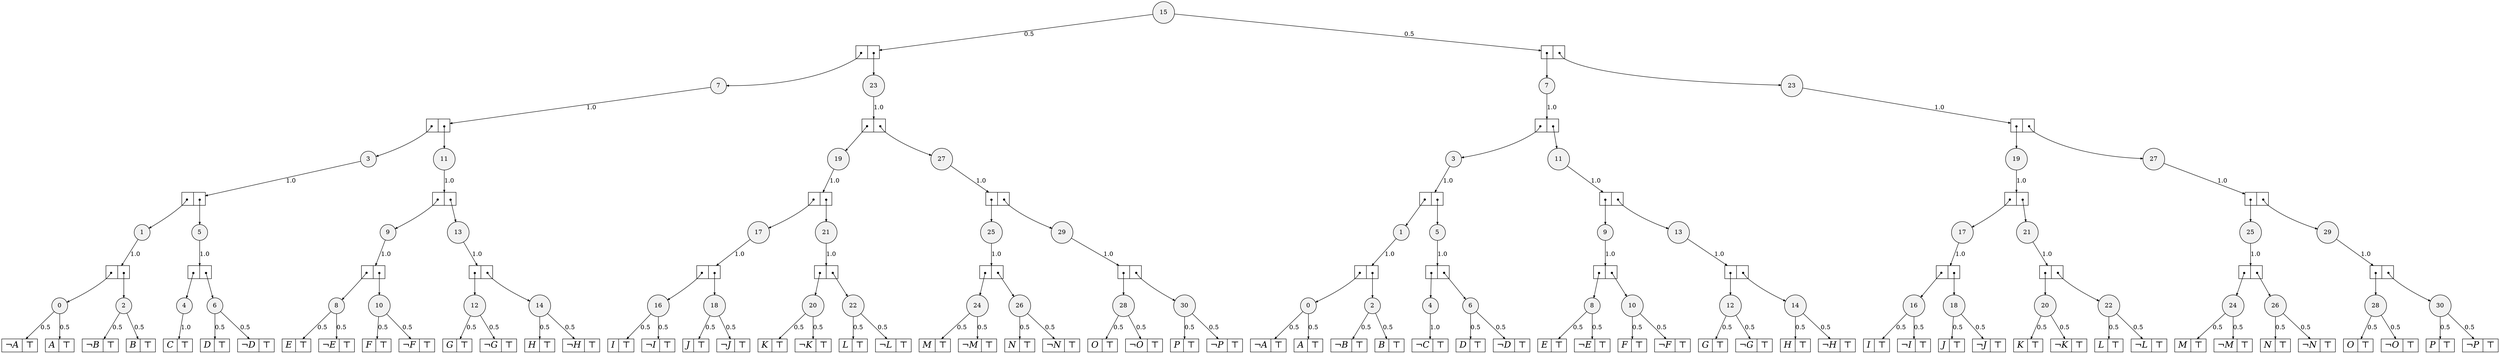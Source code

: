 digraph sdd {

overlap=false

      n65 [label= "30",style=filled,fillcolor=gray95,shape=circle,height=.25,width=.25];
n65e0
    [label= "<L>P|<R>&#8868;",
    shape=record,
    fontsize=20,
    fontname="Times-Italic",
    fillcolor=white,
    style=filled,
    fixedsize=false,
    height=.30];

                                       n65->n65e0 [arrowsize=.50, label="0.5"];
n65e1
    [label= "<L>&not;P|<R>&#8868;",
    shape=record,
    fontsize=20,
    fontname="Times-Italic",
    fillcolor=white,
    style=filled,
    fixedsize=false,
    height=.30];

                                       n65->n65e1 [arrowsize=.50, label="0.5"];

n67 [label= "28",style=filled,fillcolor=gray95,shape=circle,height=.25,width=.25];
n67e0
    [label= "<L>O|<R>&#8868;",
    shape=record,
    fontsize=20,
    fontname="Times-Italic",
    fillcolor=white,
    style=filled,
    fixedsize=false,
    height=.30];

                                       n67->n67e0 [arrowsize=.50, label="0.5"];
n67e1
    [label= "<L>&not;O|<R>&#8868;",
    shape=record,
    fontsize=20,
    fontname="Times-Italic",
    fillcolor=white,
    style=filled,
    fixedsize=false,
    height=.30];

                                       n67->n67e1 [arrowsize=.50, label="0.5"];

n69 [label= "26",style=filled,fillcolor=gray95,shape=circle,height=.25,width=.25];
n69e0
    [label= "<L>N|<R>&#8868;",
    shape=record,
    fontsize=20,
    fontname="Times-Italic",
    fillcolor=white,
    style=filled,
    fixedsize=false,
    height=.30];

                                       n69->n69e0 [arrowsize=.50, label="0.5"];
n69e1
    [label= "<L>&not;N|<R>&#8868;",
    shape=record,
    fontsize=20,
    fontname="Times-Italic",
    fillcolor=white,
    style=filled,
    fixedsize=false,
    height=.30];

                                       n69->n69e1 [arrowsize=.50, label="0.5"];

n71 [label= "24",style=filled,fillcolor=gray95,shape=circle,height=.25,width=.25];
n71e0
    [label= "<L>M|<R>&#8868;",
    shape=record,
    fontsize=20,
    fontname="Times-Italic",
    fillcolor=white,
    style=filled,
    fixedsize=false,
    height=.30];

                                       n71->n71e0 [arrowsize=.50, label="0.5"];
n71e1
    [label= "<L>&not;M|<R>&#8868;",
    shape=record,
    fontsize=20,
    fontname="Times-Italic",
    fillcolor=white,
    style=filled,
    fixedsize=false,
    height=.30];

                                       n71->n71e1 [arrowsize=.50, label="0.5"];

n73 [label= "22",style=filled,fillcolor=gray95,shape=circle,height=.25,width=.25];
n73e0
    [label= "<L>L|<R>&#8868;",
    shape=record,
    fontsize=20,
    fontname="Times-Italic",
    fillcolor=white,
    style=filled,
    fixedsize=false,
    height=.30];

                                       n73->n73e0 [arrowsize=.50, label="0.5"];
n73e1
    [label= "<L>&not;L|<R>&#8868;",
    shape=record,
    fontsize=20,
    fontname="Times-Italic",
    fillcolor=white,
    style=filled,
    fixedsize=false,
    height=.30];

                                       n73->n73e1 [arrowsize=.50, label="0.5"];

n75 [label= "20",style=filled,fillcolor=gray95,shape=circle,height=.25,width=.25];
n75e0
    [label= "<L>K|<R>&#8868;",
    shape=record,
    fontsize=20,
    fontname="Times-Italic",
    fillcolor=white,
    style=filled,
    fixedsize=false,
    height=.30];

                                       n75->n75e0 [arrowsize=.50, label="0.5"];
n75e1
    [label= "<L>&not;K|<R>&#8868;",
    shape=record,
    fontsize=20,
    fontname="Times-Italic",
    fillcolor=white,
    style=filled,
    fixedsize=false,
    height=.30];

                                       n75->n75e1 [arrowsize=.50, label="0.5"];

n77 [label= "18",style=filled,fillcolor=gray95,shape=circle,height=.25,width=.25];
n77e0
    [label= "<L>J|<R>&#8868;",
    shape=record,
    fontsize=20,
    fontname="Times-Italic",
    fillcolor=white,
    style=filled,
    fixedsize=false,
    height=.30];

                                       n77->n77e0 [arrowsize=.50, label="0.5"];
n77e1
    [label= "<L>&not;J|<R>&#8868;",
    shape=record,
    fontsize=20,
    fontname="Times-Italic",
    fillcolor=white,
    style=filled,
    fixedsize=false,
    height=.30];

                                       n77->n77e1 [arrowsize=.50, label="0.5"];

n79 [label= "16",style=filled,fillcolor=gray95,shape=circle,height=.25,width=.25];
n79e0
    [label= "<L>I|<R>&#8868;",
    shape=record,
    fontsize=20,
    fontname="Times-Italic",
    fillcolor=white,
    style=filled,
    fixedsize=false,
    height=.30];

                                       n79->n79e0 [arrowsize=.50, label="0.5"];
n79e1
    [label= "<L>&not;I|<R>&#8868;",
    shape=record,
    fontsize=20,
    fontname="Times-Italic",
    fillcolor=white,
    style=filled,
    fixedsize=false,
    height=.30];

                                       n79->n79e1 [arrowsize=.50, label="0.5"];

n81 [label= "14",style=filled,fillcolor=gray95,shape=circle,height=.25,width=.25];
n81e0
    [label= "<L>H|<R>&#8868;",
    shape=record,
    fontsize=20,
    fontname="Times-Italic",
    fillcolor=white,
    style=filled,
    fixedsize=false,
    height=.30];

                                       n81->n81e0 [arrowsize=.50, label="0.5"];
n81e1
    [label= "<L>&not;H|<R>&#8868;",
    shape=record,
    fontsize=20,
    fontname="Times-Italic",
    fillcolor=white,
    style=filled,
    fixedsize=false,
    height=.30];

                                       n81->n81e1 [arrowsize=.50, label="0.5"];

n83 [label= "12",style=filled,fillcolor=gray95,shape=circle,height=.25,width=.25];
n83e0
    [label= "<L>G|<R>&#8868;",
    shape=record,
    fontsize=20,
    fontname="Times-Italic",
    fillcolor=white,
    style=filled,
    fixedsize=false,
    height=.30];

                                       n83->n83e0 [arrowsize=.50, label="0.5"];
n83e1
    [label= "<L>&not;G|<R>&#8868;",
    shape=record,
    fontsize=20,
    fontname="Times-Italic",
    fillcolor=white,
    style=filled,
    fixedsize=false,
    height=.30];

                                       n83->n83e1 [arrowsize=.50, label="0.5"];

n85 [label= "10",style=filled,fillcolor=gray95,shape=circle,height=.25,width=.25];
n85e0
    [label= "<L>F|<R>&#8868;",
    shape=record,
    fontsize=20,
    fontname="Times-Italic",
    fillcolor=white,
    style=filled,
    fixedsize=false,
    height=.30];

                                       n85->n85e0 [arrowsize=.50, label="0.5"];
n85e1
    [label= "<L>&not;F|<R>&#8868;",
    shape=record,
    fontsize=20,
    fontname="Times-Italic",
    fillcolor=white,
    style=filled,
    fixedsize=false,
    height=.30];

                                       n85->n85e1 [arrowsize=.50, label="0.5"];

n87 [label= "8",style=filled,fillcolor=gray95,shape=circle,height=.25,width=.25];
n87e0
    [label= "<L>E|<R>&#8868;",
    shape=record,
    fontsize=20,
    fontname="Times-Italic",
    fillcolor=white,
    style=filled,
    fixedsize=false,
    height=.30];

                                       n87->n87e0 [arrowsize=.50, label="0.5"];
n87e1
    [label= "<L>&not;E|<R>&#8868;",
    shape=record,
    fontsize=20,
    fontname="Times-Italic",
    fillcolor=white,
    style=filled,
    fixedsize=false,
    height=.30];

                                       n87->n87e1 [arrowsize=.50, label="0.5"];

n89 [label= "6",style=filled,fillcolor=gray95,shape=circle,height=.25,width=.25];
n89e0
    [label= "<L>D|<R>&#8868;",
    shape=record,
    fontsize=20,
    fontname="Times-Italic",
    fillcolor=white,
    style=filled,
    fixedsize=false,
    height=.30];

                                       n89->n89e0 [arrowsize=.50, label="0.5"];
n89e1
    [label= "<L>&not;D|<R>&#8868;",
    shape=record,
    fontsize=20,
    fontname="Times-Italic",
    fillcolor=white,
    style=filled,
    fixedsize=false,
    height=.30];

                                       n89->n89e1 [arrowsize=.50, label="0.5"];

n91 [label= "4",style=filled,fillcolor=gray95,shape=circle,height=.25,width=.25];
n91e0
    [label= "<L>&not;C|<R>&#8868;",
    shape=record,
    fontsize=20,
    fontname="Times-Italic",
    fillcolor=white,
    style=filled,
    fixedsize=false,
    height=.30];

                                       n91->n91e0 [arrowsize=.50, label="1.0"];

n93 [label= "2",style=filled,fillcolor=gray95,shape=circle,height=.25,width=.25];
n93e0
    [label= "<L>B|<R>&#8868;",
    shape=record,
    fontsize=20,
    fontname="Times-Italic",
    fillcolor=white,
    style=filled,
    fixedsize=false,
    height=.30];

                                       n93->n93e0 [arrowsize=.50, label="0.5"];
n93e1
    [label= "<L>&not;B|<R>&#8868;",
    shape=record,
    fontsize=20,
    fontname="Times-Italic",
    fillcolor=white,
    style=filled,
    fixedsize=false,
    height=.30];

                                       n93->n93e1 [arrowsize=.50, label="0.5"];

n95 [label= "0",style=filled,fillcolor=gray95,shape=circle,height=.25,width=.25];
n95e0
    [label= "<L>A|<R>&#8868;",
    shape=record,
    fontsize=20,
    fontname="Times-Italic",
    fillcolor=white,
    style=filled,
    fixedsize=false,
    height=.30];

                                       n95->n95e0 [arrowsize=.50, label="0.5"];
n95e1
    [label= "<L>&not;A|<R>&#8868;",
    shape=record,
    fontsize=20,
    fontname="Times-Italic",
    fillcolor=white,
    style=filled,
    fixedsize=false,
    height=.30];

                                       n95->n95e1 [arrowsize=.50, label="0.5"];

n64 [label= "30",style=filled,fillcolor=gray95,shape=circle,height=.25,width=.25];
n64e0
    [label= "<L>P|<R>&#8868;",
    shape=record,
    fontsize=20,
    fontname="Times-Italic",
    fillcolor=white,
    style=filled,
    fixedsize=false,
    height=.30];

                                       n64->n64e0 [arrowsize=.50, label="0.5"];
n64e1
    [label= "<L>&not;P|<R>&#8868;",
    shape=record,
    fontsize=20,
    fontname="Times-Italic",
    fillcolor=white,
    style=filled,
    fixedsize=false,
    height=.30];

                                       n64->n64e1 [arrowsize=.50, label="0.5"];

n66 [label= "28",style=filled,fillcolor=gray95,shape=circle,height=.25,width=.25];
n66e0
    [label= "<L>O|<R>&#8868;",
    shape=record,
    fontsize=20,
    fontname="Times-Italic",
    fillcolor=white,
    style=filled,
    fixedsize=false,
    height=.30];

                                       n66->n66e0 [arrowsize=.50, label="0.5"];
n66e1
    [label= "<L>&not;O|<R>&#8868;",
    shape=record,
    fontsize=20,
    fontname="Times-Italic",
    fillcolor=white,
    style=filled,
    fixedsize=false,
    height=.30];

                                       n66->n66e1 [arrowsize=.50, label="0.5"];

n68 [label= "26",style=filled,fillcolor=gray95,shape=circle,height=.25,width=.25];
n68e0
    [label= "<L>N|<R>&#8868;",
    shape=record,
    fontsize=20,
    fontname="Times-Italic",
    fillcolor=white,
    style=filled,
    fixedsize=false,
    height=.30];

                                       n68->n68e0 [arrowsize=.50, label="0.5"];
n68e1
    [label= "<L>&not;N|<R>&#8868;",
    shape=record,
    fontsize=20,
    fontname="Times-Italic",
    fillcolor=white,
    style=filled,
    fixedsize=false,
    height=.30];

                                       n68->n68e1 [arrowsize=.50, label="0.5"];

n70 [label= "24",style=filled,fillcolor=gray95,shape=circle,height=.25,width=.25];
n70e0
    [label= "<L>M|<R>&#8868;",
    shape=record,
    fontsize=20,
    fontname="Times-Italic",
    fillcolor=white,
    style=filled,
    fixedsize=false,
    height=.30];

                                       n70->n70e0 [arrowsize=.50, label="0.5"];
n70e1
    [label= "<L>&not;M|<R>&#8868;",
    shape=record,
    fontsize=20,
    fontname="Times-Italic",
    fillcolor=white,
    style=filled,
    fixedsize=false,
    height=.30];

                                       n70->n70e1 [arrowsize=.50, label="0.5"];

n72 [label= "22",style=filled,fillcolor=gray95,shape=circle,height=.25,width=.25];
n72e0
    [label= "<L>L|<R>&#8868;",
    shape=record,
    fontsize=20,
    fontname="Times-Italic",
    fillcolor=white,
    style=filled,
    fixedsize=false,
    height=.30];

                                       n72->n72e0 [arrowsize=.50, label="0.5"];
n72e1
    [label= "<L>&not;L|<R>&#8868;",
    shape=record,
    fontsize=20,
    fontname="Times-Italic",
    fillcolor=white,
    style=filled,
    fixedsize=false,
    height=.30];

                                       n72->n72e1 [arrowsize=.50, label="0.5"];

n74 [label= "20",style=filled,fillcolor=gray95,shape=circle,height=.25,width=.25];
n74e0
    [label= "<L>K|<R>&#8868;",
    shape=record,
    fontsize=20,
    fontname="Times-Italic",
    fillcolor=white,
    style=filled,
    fixedsize=false,
    height=.30];

                                       n74->n74e0 [arrowsize=.50, label="0.5"];
n74e1
    [label= "<L>&not;K|<R>&#8868;",
    shape=record,
    fontsize=20,
    fontname="Times-Italic",
    fillcolor=white,
    style=filled,
    fixedsize=false,
    height=.30];

                                       n74->n74e1 [arrowsize=.50, label="0.5"];

n76 [label= "18",style=filled,fillcolor=gray95,shape=circle,height=.25,width=.25];
n76e0
    [label= "<L>J|<R>&#8868;",
    shape=record,
    fontsize=20,
    fontname="Times-Italic",
    fillcolor=white,
    style=filled,
    fixedsize=false,
    height=.30];

                                       n76->n76e0 [arrowsize=.50, label="0.5"];
n76e1
    [label= "<L>&not;J|<R>&#8868;",
    shape=record,
    fontsize=20,
    fontname="Times-Italic",
    fillcolor=white,
    style=filled,
    fixedsize=false,
    height=.30];

                                       n76->n76e1 [arrowsize=.50, label="0.5"];

n78 [label= "16",style=filled,fillcolor=gray95,shape=circle,height=.25,width=.25];
n78e0
    [label= "<L>I|<R>&#8868;",
    shape=record,
    fontsize=20,
    fontname="Times-Italic",
    fillcolor=white,
    style=filled,
    fixedsize=false,
    height=.30];

                                       n78->n78e0 [arrowsize=.50, label="0.5"];
n78e1
    [label= "<L>&not;I|<R>&#8868;",
    shape=record,
    fontsize=20,
    fontname="Times-Italic",
    fillcolor=white,
    style=filled,
    fixedsize=false,
    height=.30];

                                       n78->n78e1 [arrowsize=.50, label="0.5"];

n80 [label= "14",style=filled,fillcolor=gray95,shape=circle,height=.25,width=.25];
n80e0
    [label= "<L>H|<R>&#8868;",
    shape=record,
    fontsize=20,
    fontname="Times-Italic",
    fillcolor=white,
    style=filled,
    fixedsize=false,
    height=.30];

                                       n80->n80e0 [arrowsize=.50, label="0.5"];
n80e1
    [label= "<L>&not;H|<R>&#8868;",
    shape=record,
    fontsize=20,
    fontname="Times-Italic",
    fillcolor=white,
    style=filled,
    fixedsize=false,
    height=.30];

                                       n80->n80e1 [arrowsize=.50, label="0.5"];

n82 [label= "12",style=filled,fillcolor=gray95,shape=circle,height=.25,width=.25];
n82e0
    [label= "<L>G|<R>&#8868;",
    shape=record,
    fontsize=20,
    fontname="Times-Italic",
    fillcolor=white,
    style=filled,
    fixedsize=false,
    height=.30];

                                       n82->n82e0 [arrowsize=.50, label="0.5"];
n82e1
    [label= "<L>&not;G|<R>&#8868;",
    shape=record,
    fontsize=20,
    fontname="Times-Italic",
    fillcolor=white,
    style=filled,
    fixedsize=false,
    height=.30];

                                       n82->n82e1 [arrowsize=.50, label="0.5"];

n84 [label= "10",style=filled,fillcolor=gray95,shape=circle,height=.25,width=.25];
n84e0
    [label= "<L>F|<R>&#8868;",
    shape=record,
    fontsize=20,
    fontname="Times-Italic",
    fillcolor=white,
    style=filled,
    fixedsize=false,
    height=.30];

                                       n84->n84e0 [arrowsize=.50, label="0.5"];
n84e1
    [label= "<L>&not;F|<R>&#8868;",
    shape=record,
    fontsize=20,
    fontname="Times-Italic",
    fillcolor=white,
    style=filled,
    fixedsize=false,
    height=.30];

                                       n84->n84e1 [arrowsize=.50, label="0.5"];

n86 [label= "8",style=filled,fillcolor=gray95,shape=circle,height=.25,width=.25];
n86e0
    [label= "<L>E|<R>&#8868;",
    shape=record,
    fontsize=20,
    fontname="Times-Italic",
    fillcolor=white,
    style=filled,
    fixedsize=false,
    height=.30];

                                       n86->n86e0 [arrowsize=.50, label="0.5"];
n86e1
    [label= "<L>&not;E|<R>&#8868;",
    shape=record,
    fontsize=20,
    fontname="Times-Italic",
    fillcolor=white,
    style=filled,
    fixedsize=false,
    height=.30];

                                       n86->n86e1 [arrowsize=.50, label="0.5"];

n88 [label= "6",style=filled,fillcolor=gray95,shape=circle,height=.25,width=.25];
n88e0
    [label= "<L>D|<R>&#8868;",
    shape=record,
    fontsize=20,
    fontname="Times-Italic",
    fillcolor=white,
    style=filled,
    fixedsize=false,
    height=.30];

                                       n88->n88e0 [arrowsize=.50, label="0.5"];
n88e1
    [label= "<L>&not;D|<R>&#8868;",
    shape=record,
    fontsize=20,
    fontname="Times-Italic",
    fillcolor=white,
    style=filled,
    fixedsize=false,
    height=.30];

                                       n88->n88e1 [arrowsize=.50, label="0.5"];

n90 [label= "4",style=filled,fillcolor=gray95,shape=circle,height=.25,width=.25];
n90e0
    [label= "<L>C|<R>&#8868;",
    shape=record,
    fontsize=20,
    fontname="Times-Italic",
    fillcolor=white,
    style=filled,
    fixedsize=false,
    height=.30];

                                       n90->n90e0 [arrowsize=.50, label="1.0"];

n92 [label= "2",style=filled,fillcolor=gray95,shape=circle,height=.25,width=.25];
n92e0
    [label= "<L>B|<R>&#8868;",
    shape=record,
    fontsize=20,
    fontname="Times-Italic",
    fillcolor=white,
    style=filled,
    fixedsize=false,
    height=.30];

                                       n92->n92e0 [arrowsize=.50, label="0.5"];
n92e1
    [label= "<L>&not;B|<R>&#8868;",
    shape=record,
    fontsize=20,
    fontname="Times-Italic",
    fillcolor=white,
    style=filled,
    fixedsize=false,
    height=.30];

                                       n92->n92e1 [arrowsize=.50, label="0.5"];

n94 [label= "0",style=filled,fillcolor=gray95,shape=circle,height=.25,width=.25];
n94e0
    [label= "<L>A|<R>&#8868;",
    shape=record,
    fontsize=20,
    fontname="Times-Italic",
    fillcolor=white,
    style=filled,
    fixedsize=false,
    height=.30];

                                       n94->n94e0 [arrowsize=.50, label="0.5"];
n94e1
    [label= "<L>&not;A|<R>&#8868;",
    shape=record,
    fontsize=20,
    fontname="Times-Italic",
    fillcolor=white,
    style=filled,
    fixedsize=false,
    height=.30];

                                       n94->n94e1 [arrowsize=.50, label="0.5"];

n97 [label= "29",style=filled,fillcolor=gray95,shape=circle,height=.25,width=.25];
n97e0
    [label= "<L>|<R>",
    shape=record,
    fontsize=20,
    fontname="Times-Italic",
    fillcolor=white,
    style=filled,
    fixedsize=false,
    height=.30];

                                       n97->n97e0 [arrowsize=.50, label="1.0"];
n97e0:L:c->n67 [arrowsize=.50,tailclip=false,arrowtail=dot,dir=both];
n97e0:R:c->n65 [arrowsize=.50,tailclip=false,arrowtail=dot,dir=both];

n99 [label= "25",style=filled,fillcolor=gray95,shape=circle,height=.25,width=.25];
n99e0
    [label= "<L>|<R>",
    shape=record,
    fontsize=20,
    fontname="Times-Italic",
    fillcolor=white,
    style=filled,
    fixedsize=false,
    height=.30];

                                       n99->n99e0 [arrowsize=.50, label="1.0"];
n99e0:L:c->n71 [arrowsize=.50,tailclip=false,arrowtail=dot,dir=both];
n99e0:R:c->n69 [arrowsize=.50,tailclip=false,arrowtail=dot,dir=both];

n101 [label= "21",style=filled,fillcolor=gray95,shape=circle,height=.25,width=.25];
n101e0
    [label= "<L>|<R>",
    shape=record,
    fontsize=20,
    fontname="Times-Italic",
    fillcolor=white,
    style=filled,
    fixedsize=false,
    height=.30];

                                       n101->n101e0 [arrowsize=.50, label="1.0"];
n101e0:L:c->n75 [arrowsize=.50,tailclip=false,arrowtail=dot,dir=both];
n101e0:R:c->n73 [arrowsize=.50,tailclip=false,arrowtail=dot,dir=both];

n103 [label= "17",style=filled,fillcolor=gray95,shape=circle,height=.25,width=.25];
n103e0
    [label= "<L>|<R>",
    shape=record,
    fontsize=20,
    fontname="Times-Italic",
    fillcolor=white,
    style=filled,
    fixedsize=false,
    height=.30];

                                       n103->n103e0 [arrowsize=.50, label="1.0"];
n103e0:L:c->n79 [arrowsize=.50,tailclip=false,arrowtail=dot,dir=both];
n103e0:R:c->n77 [arrowsize=.50,tailclip=false,arrowtail=dot,dir=both];

n105 [label= "13",style=filled,fillcolor=gray95,shape=circle,height=.25,width=.25];
n105e0
    [label= "<L>|<R>",
    shape=record,
    fontsize=20,
    fontname="Times-Italic",
    fillcolor=white,
    style=filled,
    fixedsize=false,
    height=.30];

                                       n105->n105e0 [arrowsize=.50, label="1.0"];
n105e0:L:c->n83 [arrowsize=.50,tailclip=false,arrowtail=dot,dir=both];
n105e0:R:c->n81 [arrowsize=.50,tailclip=false,arrowtail=dot,dir=both];

n107 [label= "9",style=filled,fillcolor=gray95,shape=circle,height=.25,width=.25];
n107e0
    [label= "<L>|<R>",
    shape=record,
    fontsize=20,
    fontname="Times-Italic",
    fillcolor=white,
    style=filled,
    fixedsize=false,
    height=.30];

                                       n107->n107e0 [arrowsize=.50, label="1.0"];
n107e0:L:c->n87 [arrowsize=.50,tailclip=false,arrowtail=dot,dir=both];
n107e0:R:c->n85 [arrowsize=.50,tailclip=false,arrowtail=dot,dir=both];

n109 [label= "5",style=filled,fillcolor=gray95,shape=circle,height=.25,width=.25];
n109e0
    [label= "<L>|<R>",
    shape=record,
    fontsize=20,
    fontname="Times-Italic",
    fillcolor=white,
    style=filled,
    fixedsize=false,
    height=.30];

                                       n109->n109e0 [arrowsize=.50, label="1.0"];
n109e0:L:c->n91 [arrowsize=.50,tailclip=false,arrowtail=dot,dir=both];
n109e0:R:c->n89 [arrowsize=.50,tailclip=false,arrowtail=dot,dir=both];

n111 [label= "1",style=filled,fillcolor=gray95,shape=circle,height=.25,width=.25];
n111e0
    [label= "<L>|<R>",
    shape=record,
    fontsize=20,
    fontname="Times-Italic",
    fillcolor=white,
    style=filled,
    fixedsize=false,
    height=.30];

                                       n111->n111e0 [arrowsize=.50, label="1.0"];
n111e0:L:c->n95 [arrowsize=.50,tailclip=false,arrowtail=dot,dir=both];
n111e0:R:c->n93 [arrowsize=.50,tailclip=false,arrowtail=dot,dir=both];

n96 [label= "29",style=filled,fillcolor=gray95,shape=circle,height=.25,width=.25];
n96e0
    [label= "<L>|<R>",
    shape=record,
    fontsize=20,
    fontname="Times-Italic",
    fillcolor=white,
    style=filled,
    fixedsize=false,
    height=.30];

                                       n96->n96e0 [arrowsize=.50, label="1.0"];
n96e0:L:c->n66 [arrowsize=.50,tailclip=false,arrowtail=dot,dir=both];
n96e0:R:c->n64 [arrowsize=.50,tailclip=false,arrowtail=dot,dir=both];

n98 [label= "25",style=filled,fillcolor=gray95,shape=circle,height=.25,width=.25];
n98e0
    [label= "<L>|<R>",
    shape=record,
    fontsize=20,
    fontname="Times-Italic",
    fillcolor=white,
    style=filled,
    fixedsize=false,
    height=.30];

                                       n98->n98e0 [arrowsize=.50, label="1.0"];
n98e0:L:c->n70 [arrowsize=.50,tailclip=false,arrowtail=dot,dir=both];
n98e0:R:c->n68 [arrowsize=.50,tailclip=false,arrowtail=dot,dir=both];

n100 [label= "21",style=filled,fillcolor=gray95,shape=circle,height=.25,width=.25];
n100e0
    [label= "<L>|<R>",
    shape=record,
    fontsize=20,
    fontname="Times-Italic",
    fillcolor=white,
    style=filled,
    fixedsize=false,
    height=.30];

                                       n100->n100e0 [arrowsize=.50, label="1.0"];
n100e0:L:c->n74 [arrowsize=.50,tailclip=false,arrowtail=dot,dir=both];
n100e0:R:c->n72 [arrowsize=.50,tailclip=false,arrowtail=dot,dir=both];

n102 [label= "17",style=filled,fillcolor=gray95,shape=circle,height=.25,width=.25];
n102e0
    [label= "<L>|<R>",
    shape=record,
    fontsize=20,
    fontname="Times-Italic",
    fillcolor=white,
    style=filled,
    fixedsize=false,
    height=.30];

                                       n102->n102e0 [arrowsize=.50, label="1.0"];
n102e0:L:c->n78 [arrowsize=.50,tailclip=false,arrowtail=dot,dir=both];
n102e0:R:c->n76 [arrowsize=.50,tailclip=false,arrowtail=dot,dir=both];

n104 [label= "13",style=filled,fillcolor=gray95,shape=circle,height=.25,width=.25];
n104e0
    [label= "<L>|<R>",
    shape=record,
    fontsize=20,
    fontname="Times-Italic",
    fillcolor=white,
    style=filled,
    fixedsize=false,
    height=.30];

                                       n104->n104e0 [arrowsize=.50, label="1.0"];
n104e0:L:c->n82 [arrowsize=.50,tailclip=false,arrowtail=dot,dir=both];
n104e0:R:c->n80 [arrowsize=.50,tailclip=false,arrowtail=dot,dir=both];

n106 [label= "9",style=filled,fillcolor=gray95,shape=circle,height=.25,width=.25];
n106e0
    [label= "<L>|<R>",
    shape=record,
    fontsize=20,
    fontname="Times-Italic",
    fillcolor=white,
    style=filled,
    fixedsize=false,
    height=.30];

                                       n106->n106e0 [arrowsize=.50, label="1.0"];
n106e0:L:c->n86 [arrowsize=.50,tailclip=false,arrowtail=dot,dir=both];
n106e0:R:c->n84 [arrowsize=.50,tailclip=false,arrowtail=dot,dir=both];

n108 [label= "5",style=filled,fillcolor=gray95,shape=circle,height=.25,width=.25];
n108e0
    [label= "<L>|<R>",
    shape=record,
    fontsize=20,
    fontname="Times-Italic",
    fillcolor=white,
    style=filled,
    fixedsize=false,
    height=.30];

                                       n108->n108e0 [arrowsize=.50, label="1.0"];
n108e0:L:c->n90 [arrowsize=.50,tailclip=false,arrowtail=dot,dir=both];
n108e0:R:c->n88 [arrowsize=.50,tailclip=false,arrowtail=dot,dir=both];

n110 [label= "1",style=filled,fillcolor=gray95,shape=circle,height=.25,width=.25];
n110e0
    [label= "<L>|<R>",
    shape=record,
    fontsize=20,
    fontname="Times-Italic",
    fillcolor=white,
    style=filled,
    fixedsize=false,
    height=.30];

                                       n110->n110e0 [arrowsize=.50, label="1.0"];
n110e0:L:c->n94 [arrowsize=.50,tailclip=false,arrowtail=dot,dir=both];
n110e0:R:c->n92 [arrowsize=.50,tailclip=false,arrowtail=dot,dir=both];

n113 [label= "27",style=filled,fillcolor=gray95,shape=circle,height=.25,width=.25];
n113e0
    [label= "<L>|<R>",
    shape=record,
    fontsize=20,
    fontname="Times-Italic",
    fillcolor=white,
    style=filled,
    fixedsize=false,
    height=.30];

                                       n113->n113e0 [arrowsize=.50, label="1.0"];
n113e0:L:c->n99 [arrowsize=.50,tailclip=false,arrowtail=dot,dir=both];
n113e0:R:c->n97 [arrowsize=.50,tailclip=false,arrowtail=dot,dir=both];

n115 [label= "19",style=filled,fillcolor=gray95,shape=circle,height=.25,width=.25];
n115e0
    [label= "<L>|<R>",
    shape=record,
    fontsize=20,
    fontname="Times-Italic",
    fillcolor=white,
    style=filled,
    fixedsize=false,
    height=.30];

                                       n115->n115e0 [arrowsize=.50, label="1.0"];
n115e0:L:c->n103 [arrowsize=.50,tailclip=false,arrowtail=dot,dir=both];
n115e0:R:c->n101 [arrowsize=.50,tailclip=false,arrowtail=dot,dir=both];

n117 [label= "11",style=filled,fillcolor=gray95,shape=circle,height=.25,width=.25];
n117e0
    [label= "<L>|<R>",
    shape=record,
    fontsize=20,
    fontname="Times-Italic",
    fillcolor=white,
    style=filled,
    fixedsize=false,
    height=.30];

                                       n117->n117e0 [arrowsize=.50, label="1.0"];
n117e0:L:c->n107 [arrowsize=.50,tailclip=false,arrowtail=dot,dir=both];
n117e0:R:c->n105 [arrowsize=.50,tailclip=false,arrowtail=dot,dir=both];

n119 [label= "3",style=filled,fillcolor=gray95,shape=circle,height=.25,width=.25];
n119e0
    [label= "<L>|<R>",
    shape=record,
    fontsize=20,
    fontname="Times-Italic",
    fillcolor=white,
    style=filled,
    fixedsize=false,
    height=.30];

                                       n119->n119e0 [arrowsize=.50, label="1.0"];
n119e0:L:c->n111 [arrowsize=.50,tailclip=false,arrowtail=dot,dir=both];
n119e0:R:c->n109 [arrowsize=.50,tailclip=false,arrowtail=dot,dir=both];

n112 [label= "27",style=filled,fillcolor=gray95,shape=circle,height=.25,width=.25];
n112e0
    [label= "<L>|<R>",
    shape=record,
    fontsize=20,
    fontname="Times-Italic",
    fillcolor=white,
    style=filled,
    fixedsize=false,
    height=.30];

                                       n112->n112e0 [arrowsize=.50, label="1.0"];
n112e0:L:c->n98 [arrowsize=.50,tailclip=false,arrowtail=dot,dir=both];
n112e0:R:c->n96 [arrowsize=.50,tailclip=false,arrowtail=dot,dir=both];

n114 [label= "19",style=filled,fillcolor=gray95,shape=circle,height=.25,width=.25];
n114e0
    [label= "<L>|<R>",
    shape=record,
    fontsize=20,
    fontname="Times-Italic",
    fillcolor=white,
    style=filled,
    fixedsize=false,
    height=.30];

                                       n114->n114e0 [arrowsize=.50, label="1.0"];
n114e0:L:c->n102 [arrowsize=.50,tailclip=false,arrowtail=dot,dir=both];
n114e0:R:c->n100 [arrowsize=.50,tailclip=false,arrowtail=dot,dir=both];

n116 [label= "11",style=filled,fillcolor=gray95,shape=circle,height=.25,width=.25];
n116e0
    [label= "<L>|<R>",
    shape=record,
    fontsize=20,
    fontname="Times-Italic",
    fillcolor=white,
    style=filled,
    fixedsize=false,
    height=.30];

                                       n116->n116e0 [arrowsize=.50, label="1.0"];
n116e0:L:c->n106 [arrowsize=.50,tailclip=false,arrowtail=dot,dir=both];
n116e0:R:c->n104 [arrowsize=.50,tailclip=false,arrowtail=dot,dir=both];

n118 [label= "3",style=filled,fillcolor=gray95,shape=circle,height=.25,width=.25];
n118e0
    [label= "<L>|<R>",
    shape=record,
    fontsize=20,
    fontname="Times-Italic",
    fillcolor=white,
    style=filled,
    fixedsize=false,
    height=.30];

                                       n118->n118e0 [arrowsize=.50, label="1.0"];
n118e0:L:c->n110 [arrowsize=.50,tailclip=false,arrowtail=dot,dir=both];
n118e0:R:c->n108 [arrowsize=.50,tailclip=false,arrowtail=dot,dir=both];

n121 [label= "23",style=filled,fillcolor=gray95,shape=circle,height=.25,width=.25];
n121e0
    [label= "<L>|<R>",
    shape=record,
    fontsize=20,
    fontname="Times-Italic",
    fillcolor=white,
    style=filled,
    fixedsize=false,
    height=.30];

                                       n121->n121e0 [arrowsize=.50, label="1.0"];
n121e0:L:c->n115 [arrowsize=.50,tailclip=false,arrowtail=dot,dir=both];
n121e0:R:c->n113 [arrowsize=.50,tailclip=false,arrowtail=dot,dir=both];

n123 [label= "7",style=filled,fillcolor=gray95,shape=circle,height=.25,width=.25];
n123e0
    [label= "<L>|<R>",
    shape=record,
    fontsize=20,
    fontname="Times-Italic",
    fillcolor=white,
    style=filled,
    fixedsize=false,
    height=.30];

                                       n123->n123e0 [arrowsize=.50, label="1.0"];
n123e0:L:c->n119 [arrowsize=.50,tailclip=false,arrowtail=dot,dir=both];
n123e0:R:c->n117 [arrowsize=.50,tailclip=false,arrowtail=dot,dir=both];

n120 [label= "23",style=filled,fillcolor=gray95,shape=circle,height=.25,width=.25];
n120e0
    [label= "<L>|<R>",
    shape=record,
    fontsize=20,
    fontname="Times-Italic",
    fillcolor=white,
    style=filled,
    fixedsize=false,
    height=.30];

                                       n120->n120e0 [arrowsize=.50, label="1.0"];
n120e0:L:c->n114 [arrowsize=.50,tailclip=false,arrowtail=dot,dir=both];
n120e0:R:c->n112 [arrowsize=.50,tailclip=false,arrowtail=dot,dir=both];

n122 [label= "7",style=filled,fillcolor=gray95,shape=circle,height=.25,width=.25];
n122e0
    [label= "<L>|<R>",
    shape=record,
    fontsize=20,
    fontname="Times-Italic",
    fillcolor=white,
    style=filled,
    fixedsize=false,
    height=.30];

                                       n122->n122e0 [arrowsize=.50, label="1.0"];
n122e0:L:c->n118 [arrowsize=.50,tailclip=false,arrowtail=dot,dir=both];
n122e0:R:c->n116 [arrowsize=.50,tailclip=false,arrowtail=dot,dir=both];

n63 [label= "15",style=filled,fillcolor=gray95,shape=circle,height=.25,width=.25];
n63e0
    [label= "<L>|<R>",
    shape=record,
    fontsize=20,
    fontname="Times-Italic",
    fillcolor=white,
    style=filled,
    fixedsize=false,
    height=.30];

                                       n63->n63e0 [arrowsize=.50, label="0.5"];
n63e0:L:c->n122 [arrowsize=.50,tailclip=false,arrowtail=dot,dir=both];
n63e0:R:c->n120 [arrowsize=.50,tailclip=false,arrowtail=dot,dir=both];
n63e1
    [label= "<L>|<R>",
    shape=record,
    fontsize=20,
    fontname="Times-Italic",
    fillcolor=white,
    style=filled,
    fixedsize=false,
    height=.30];

                                       n63->n63e1 [arrowsize=.50, label="0.5"];
n63e1:L:c->n123 [arrowsize=.50,tailclip=false,arrowtail=dot,dir=both];
n63e1:R:c->n121 [arrowsize=.50,tailclip=false,arrowtail=dot,dir=both];


}